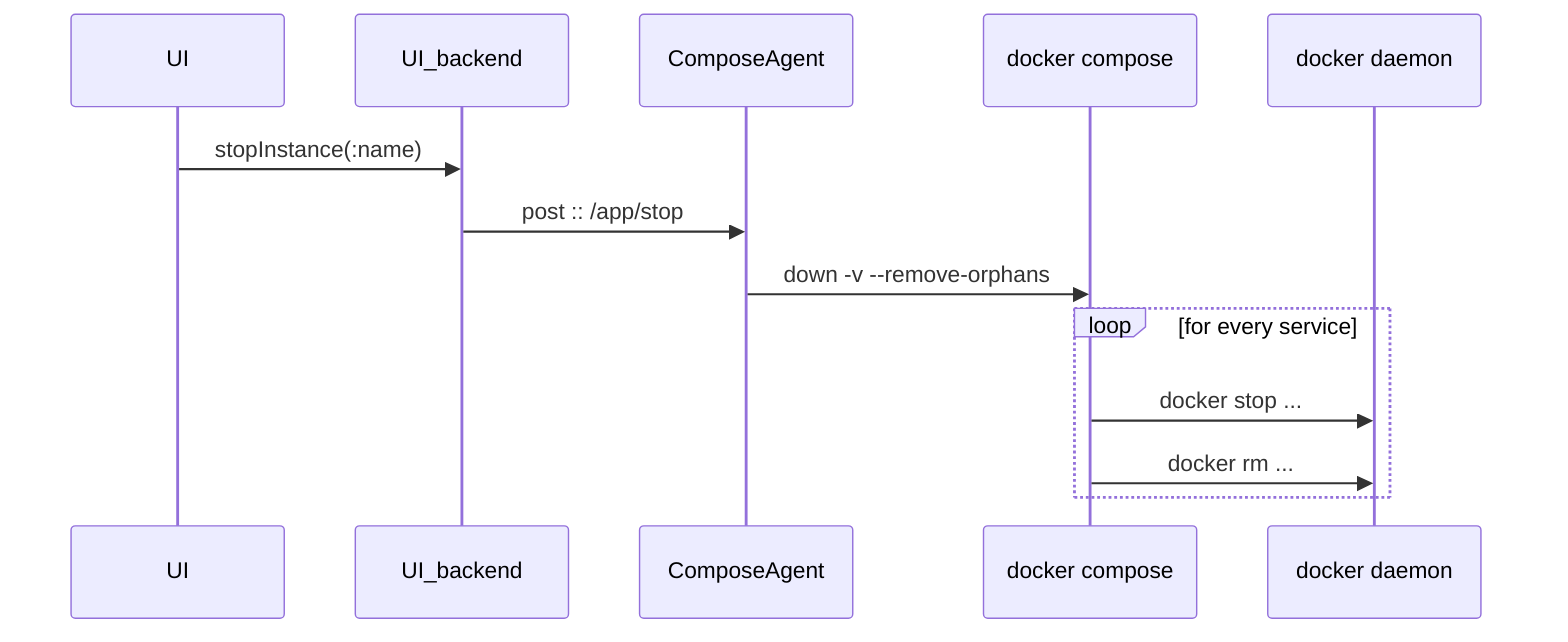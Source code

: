 sequenceDiagram
    UI ->> UI_backend: stopInstance(:name)
    UI_backend ->> ComposeAgent: post :: /app/stop
    ComposeAgent ->> docker compose: down -v --remove-orphans
    loop for every service
        docker compose ->> docker daemon: docker stop ...
        docker compose ->> docker daemon: docker rm ...
    end